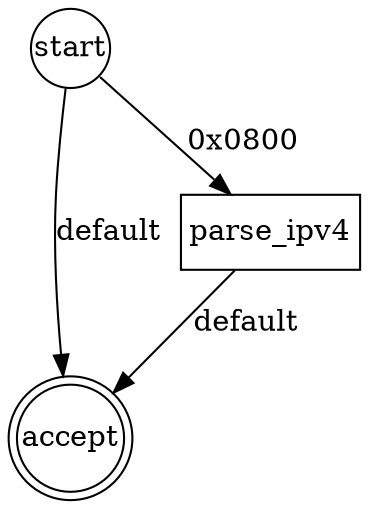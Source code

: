 digraph ParserImpl {
0[label=accept, margin="0,0", shape=doublecircle, style=solid];
1[label=start, margin="0,0", shape=circle, style=solid];
2[label=parse_ipv4, margin="0.05,0", shape=box, style=solid];
1 -> 2[label="0x0800"];
1 -> 0[label=default];
2 -> 0[label=default];
}
